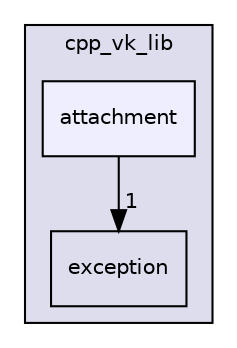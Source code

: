 digraph "attachment" {
  compound=true
  node [ fontsize="10", fontname="Helvetica"];
  edge [ labelfontsize="10", labelfontname="Helvetica"];
  subgraph clusterdir_ff8df762ee7a92ae5aae7a0c53291ef2 {
    graph [ bgcolor="#ddddee", pencolor="black", label="cpp_vk_lib" fontname="Helvetica", fontsize="10", URL="dir_ff8df762ee7a92ae5aae7a0c53291ef2.html"]
  dir_8d1dcd7c01e37a0f2f234b4aa4b62e15 [shape=box label="exception" URL="dir_8d1dcd7c01e37a0f2f234b4aa4b62e15.html"];
  dir_38ea18007e72c631318107a94e52d45f [shape=box, label="attachment", style="filled", fillcolor="#eeeeff", pencolor="black", URL="dir_38ea18007e72c631318107a94e52d45f.html"];
  }
  dir_38ea18007e72c631318107a94e52d45f->dir_8d1dcd7c01e37a0f2f234b4aa4b62e15 [headlabel="1", labeldistance=1.5 headhref="dir_000006_000026.html"];
}
